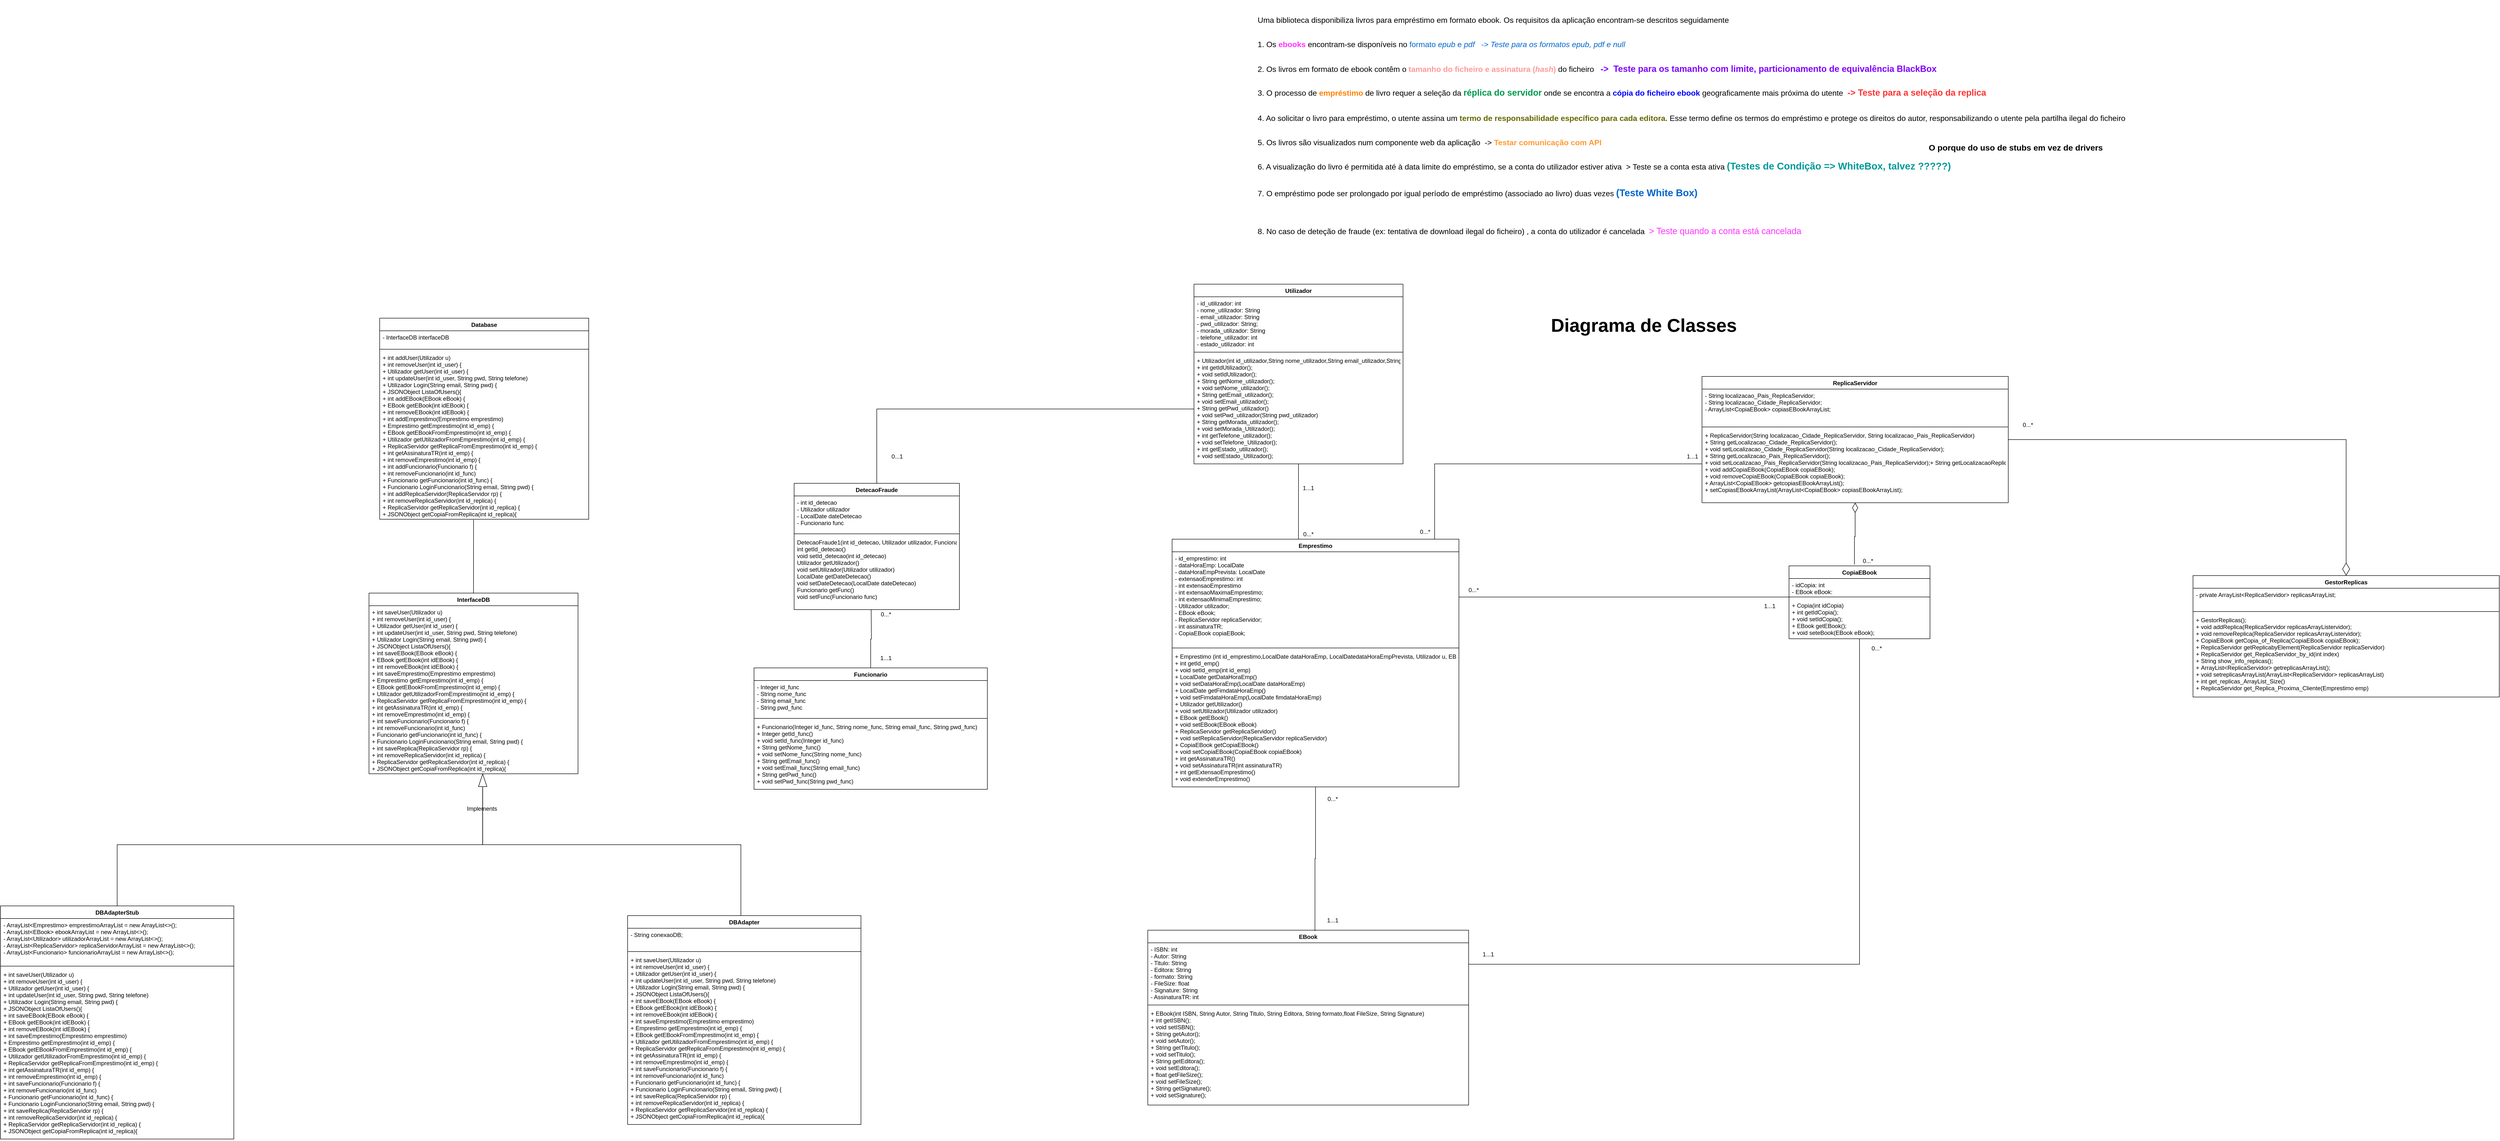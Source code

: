 <mxfile version="14.8.2" type="device" pages="2"><diagram id="e1P5OAuFYjS5_HMhGd5X" name="Diagrama_ES2"><mxGraphModel dx="7545" dy="3346" grid="1" gridSize="10" guides="1" tooltips="1" connect="1" arrows="1" fold="1" page="1" pageScale="1" pageWidth="827" pageHeight="1169" math="0" shadow="0"><root><mxCell id="2ADv_n3e7RuxznMd-BvN-0"/><mxCell id="2ADv_n3e7RuxznMd-BvN-1" parent="2ADv_n3e7RuxznMd-BvN-0"/><mxCell id="CU1xmpvul739WgURmn25-1" style="edgeStyle=orthogonalEdgeStyle;rounded=0;orthogonalLoop=1;jettySize=auto;html=1;entryX=0.586;entryY=0;entryDx=0;entryDy=0;entryPerimeter=0;endArrow=none;endFill=0;" parent="2ADv_n3e7RuxznMd-BvN-1" source="CU1xmpvul739WgURmn25-2" edge="1"><mxGeometry relative="1" as="geometry"><mxPoint x="1259.94" y="840" as="targetPoint"/></mxGeometry></mxCell><mxCell id="CU1xmpvul739WgURmn25-2" value="Utilizador" style="swimlane;fontStyle=1;align=center;verticalAlign=top;childLayout=stackLayout;horizontal=1;startSize=26;horizontalStack=0;resizeParent=1;resizeParentMax=0;resizeLast=0;collapsible=1;marginBottom=0;" parent="2ADv_n3e7RuxznMd-BvN-1" vertex="1"><mxGeometry x="1045" y="310" width="430" height="370" as="geometry"/></mxCell><mxCell id="CU1xmpvul739WgURmn25-3" value="- id_utilizador: int&#10;- nome_utilizador: String&#10;- email_utilizador: String&#10;- pwd_utilizador: String;&#10;- morada_utilizador: String&#10;- telefone_utilizador: int&#10;- estado_utilizador: int" style="text;strokeColor=none;fillColor=none;align=left;verticalAlign=top;spacingLeft=4;spacingRight=4;overflow=hidden;rotatable=0;points=[[0,0.5],[1,0.5]];portConstraint=eastwest;" parent="CU1xmpvul739WgURmn25-2" vertex="1"><mxGeometry y="26" width="430" height="110" as="geometry"/></mxCell><mxCell id="CU1xmpvul739WgURmn25-4" value="" style="line;strokeWidth=1;fillColor=none;align=left;verticalAlign=middle;spacingTop=-1;spacingLeft=3;spacingRight=3;rotatable=0;labelPosition=right;points=[];portConstraint=eastwest;" parent="CU1xmpvul739WgURmn25-2" vertex="1"><mxGeometry y="136" width="430" height="8" as="geometry"/></mxCell><mxCell id="CU1xmpvul739WgURmn25-5" value="+ Utilizador(int id_utilizador,String nome_utilizador,String email_utilizador,String morada_utilizador,String telefone_utilizador, String estado_utilizador)&#10;+ int getIdUtilizador();&#10;+ void setIdUtilizador();&#10;+ String getNome_utilizador();&#10;+ void setNome_utilizador();&#10;+ String getEmail_utilizador();&#10;+ void setEmail_utilizador();&#10;+ String getPwd_utilizador()&#10;+ void setPwd_utilizador(String pwd_utilizador)&#10;+ String getMorada_utilizador();&#10;+ void setMorada_Utilizador();&#10;+ int getTelefone_utilizador();&#10;+ void setTelefone_Utilizador();&#10;+ int getEstado_utilizador();&#10;+ void setEstado_Utilizador();" style="text;strokeColor=none;fillColor=none;align=left;verticalAlign=top;spacingLeft=4;spacingRight=4;overflow=hidden;rotatable=0;points=[[0,0.5],[1,0.5]];portConstraint=eastwest;" parent="CU1xmpvul739WgURmn25-2" vertex="1"><mxGeometry y="144" width="430" height="226" as="geometry"/></mxCell><mxCell id="CU1xmpvul739WgURmn25-20" value="EBook" style="swimlane;fontStyle=1;align=center;verticalAlign=top;childLayout=stackLayout;horizontal=1;startSize=26;horizontalStack=0;resizeParent=1;resizeParentMax=0;resizeLast=0;collapsible=1;marginBottom=0;" parent="2ADv_n3e7RuxznMd-BvN-1" vertex="1"><mxGeometry x="950" y="1640" width="660" height="360" as="geometry"/></mxCell><mxCell id="CU1xmpvul739WgURmn25-21" value="- ISBN: int&#10;- Autor: String&#10;- Titulo: String&#10;- Editora: String&#10;- formato: String&#10;- FileSize: float&#10;- Signature: String&#10;- AssinaturaTR: int" style="text;strokeColor=none;fillColor=none;align=left;verticalAlign=top;spacingLeft=4;spacingRight=4;overflow=hidden;rotatable=0;points=[[0,0.5],[1,0.5]];portConstraint=eastwest;" parent="CU1xmpvul739WgURmn25-20" vertex="1"><mxGeometry y="26" width="660" height="124" as="geometry"/></mxCell><mxCell id="CU1xmpvul739WgURmn25-22" value="" style="line;strokeWidth=1;fillColor=none;align=left;verticalAlign=middle;spacingTop=-1;spacingLeft=3;spacingRight=3;rotatable=0;labelPosition=right;points=[];portConstraint=eastwest;" parent="CU1xmpvul739WgURmn25-20" vertex="1"><mxGeometry y="150" width="660" height="8" as="geometry"/></mxCell><mxCell id="CU1xmpvul739WgURmn25-23" value="+ EBook(int ISBN, String Autor, String Titulo, String Editora, String formato,float FileSize, String Signature)&#10;+ int getISBN();&#10;+ void setISBN();&#10;+ String getAutor();&#10;+ void setAutor();&#10;+ String getTitulo();&#10;+ void setTitulo();&#10;+ String getEditora();&#10;+ void setEditora();&#10;+ float getFileSize();&#10;+ void setFileSize();&#10;+ String getSignature();&#10;+ void setSignature();&#10;&#10;&#10;&#10;" style="text;strokeColor=none;fillColor=none;align=left;verticalAlign=top;spacingLeft=4;spacingRight=4;overflow=hidden;rotatable=0;points=[[0,0.5],[1,0.5]];portConstraint=eastwest;" parent="CU1xmpvul739WgURmn25-20" vertex="1"><mxGeometry y="158" width="660" height="202" as="geometry"/></mxCell><mxCell id="Td7aj_Z_EZ06aN8qTs3b-18" style="edgeStyle=orthogonalEdgeStyle;rounded=0;orthogonalLoop=1;jettySize=auto;html=1;entryX=0.006;entryY=-0.047;entryDx=0;entryDy=0;entryPerimeter=0;endArrow=none;endFill=0;" parent="2ADv_n3e7RuxznMd-BvN-1" source="CU1xmpvul739WgURmn25-27" target="gcOUKQfUCoY4BoU-4Y7J-3" edge="1"><mxGeometry relative="1" as="geometry"><Array as="points"><mxPoint x="2134" y="955"/></Array></mxGeometry></mxCell><mxCell id="Td7aj_Z_EZ06aN8qTs3b-19" style="edgeStyle=orthogonalEdgeStyle;rounded=0;orthogonalLoop=1;jettySize=auto;html=1;entryX=0.521;entryY=0.004;entryDx=0;entryDy=0;entryPerimeter=0;endArrow=none;endFill=0;" parent="2ADv_n3e7RuxznMd-BvN-1" source="CU1xmpvul739WgURmn25-27" target="CU1xmpvul739WgURmn25-20" edge="1"><mxGeometry relative="1" as="geometry"/></mxCell><mxCell id="raOOwdnyjhGO9Z-qa5pz-0" style="edgeStyle=orthogonalEdgeStyle;rounded=0;orthogonalLoop=1;jettySize=auto;html=1;entryX=0;entryY=0.024;entryDx=0;entryDy=0;entryPerimeter=0;startArrow=none;startFill=0;endArrow=none;endFill=0;startSize=18;endSize=18;" parent="2ADv_n3e7RuxznMd-BvN-1" source="CU1xmpvul739WgURmn25-27" target="gcOUKQfUCoY4BoU-4Y7J-13" edge="1"><mxGeometry relative="1" as="geometry"><Array as="points"><mxPoint x="1540" y="680"/></Array></mxGeometry></mxCell><mxCell id="CU1xmpvul739WgURmn25-27" value="Emprestimo" style="swimlane;fontStyle=1;align=center;verticalAlign=top;childLayout=stackLayout;horizontal=1;startSize=26;horizontalStack=0;resizeParent=1;resizeParentMax=0;resizeLast=0;collapsible=1;marginBottom=0;" parent="2ADv_n3e7RuxznMd-BvN-1" vertex="1"><mxGeometry x="1000" y="835" width="590" height="510" as="geometry"/></mxCell><mxCell id="CU1xmpvul739WgURmn25-28" value="- id_emprestimo: int&#10;- dataHoraEmp: LocalDate&#10;- dataHoraEmpPrevista: LocalDate&#10;- extensaoEmprestimo: int&#10;- int extensaoEmprestimo&#10;- int extensaoMaximaEmprestimo;&#10;- int extensaoMinimaEmprestimo;&#10;- Utilizador utilizador;&#10;- EBook eBook;&#10;- ReplicaServidor replicaServidor;&#10;- int assinaturaTR;&#10;- CopiaEBook copiaEBook;" style="text;strokeColor=none;fillColor=none;align=left;verticalAlign=top;spacingLeft=4;spacingRight=4;overflow=hidden;rotatable=0;points=[[0,0.5],[1,0.5]];portConstraint=eastwest;" parent="CU1xmpvul739WgURmn25-27" vertex="1"><mxGeometry y="26" width="590" height="194" as="geometry"/></mxCell><mxCell id="CU1xmpvul739WgURmn25-29" value="" style="line;strokeWidth=1;fillColor=none;align=left;verticalAlign=middle;spacingTop=-1;spacingLeft=3;spacingRight=3;rotatable=0;labelPosition=right;points=[];portConstraint=eastwest;" parent="CU1xmpvul739WgURmn25-27" vertex="1"><mxGeometry y="220" width="590" height="8" as="geometry"/></mxCell><mxCell id="CU1xmpvul739WgURmn25-30" value="+ Emprestimo (int id_emprestimo,LocalDate dataHoraEmp, LocalDatedataHoraEmpPrevista, Utilizador u, EBook ebook, int assinaturaTR)&#10;+ int getId_emp()&#10;+ void setId_emp(int id_emp)&#10;+ LocalDate getDataHoraEmp()&#10;+ void setDataHoraEmp(LocalDate dataHoraEmp)&#10;+ LocalDate getFimdataHoraEmp()&#10;+ void setFimdataHoraEmp(LocalDate fimdataHoraEmp)&#10;+ Utilizador getUtilizador()&#10;+ void setUtilizador(Utilizador utilizador)&#10;+ EBook getEBook()&#10;+ void setEBook(EBook eBook)&#10;+ ReplicaServidor getReplicaServidor()&#10;+ void setReplicaServidor(ReplicaServidor replicaServidor)&#10;+ CopiaEBook getCopiaEBook()&#10;+ void setCopiaEBook(CopiaEBook copiaEBook)&#10;+ int getAssinaturaTR()&#10;+ void setAssinaturaTR(int assinaturaTR)&#10;+ int getExtensaoEmprestimo()&#10;+ void extenderEmprestimo()" style="text;strokeColor=none;fillColor=none;align=left;verticalAlign=top;spacingLeft=4;spacingRight=4;overflow=hidden;rotatable=0;points=[[0,0.5],[1,0.5]];portConstraint=eastwest;" parent="CU1xmpvul739WgURmn25-27" vertex="1"><mxGeometry y="228" width="590" height="282" as="geometry"/></mxCell><mxCell id="CU1xmpvul739WgURmn25-61" value="1...1" style="text;html=1;align=center;verticalAlign=middle;resizable=0;points=[];autosize=1;strokeColor=none;" parent="2ADv_n3e7RuxznMd-BvN-1" vertex="1"><mxGeometry x="1260" y="720" width="40" height="20" as="geometry"/></mxCell><mxCell id="CU1xmpvul739WgURmn25-62" value="0...*" style="text;html=1;align=center;verticalAlign=middle;resizable=0;points=[];autosize=1;strokeColor=none;" parent="2ADv_n3e7RuxznMd-BvN-1" vertex="1"><mxGeometry x="1260" y="815" width="40" height="20" as="geometry"/></mxCell><mxCell id="CU1xmpvul739WgURmn25-81" value="&lt;font size=&quot;1&quot;&gt;&lt;b style=&quot;font-size: 38px&quot;&gt;Diagrama de Classes&lt;/b&gt;&lt;/font&gt;" style="text;html=1;align=center;verticalAlign=middle;resizable=0;points=[];autosize=1;strokeColor=none;" parent="2ADv_n3e7RuxznMd-BvN-1" vertex="1"><mxGeometry x="1770" y="380" width="400" height="30" as="geometry"/></mxCell><mxCell id="CU1xmpvul739WgURmn25-92" value="&lt;p style=&quot;text-align: justify ; font-family: &amp;#34;nunito&amp;#34; , sans-serif ; padding-top: 15px ; font-size: medium&quot;&gt;Uma biblioteca disponibiliza livros para empréstimo em formato ebook. Os requisitos da aplicação encontram-se descritos seguidamente&lt;/p&gt;&lt;p style=&quot;text-align: justify ; font-family: &amp;#34;nunito&amp;#34; , sans-serif ; padding-top: 15px ; font-size: medium&quot;&gt;1. Os &lt;b&gt;&lt;font color=&quot;#ff33ff&quot;&gt;ebooks &lt;/font&gt;&lt;/b&gt;encontram-se disponíveis no &lt;font color=&quot;#0066cc&quot;&gt;formato&amp;nbsp;&lt;em style=&quot;text-align: center&quot;&gt;epub&lt;/em&gt;&amp;nbsp;e&amp;nbsp;&lt;em style=&quot;text-align: center&quot;&gt;pdf&amp;nbsp; &amp;nbsp;-&amp;gt; Teste para os formatos epub, pdf e null&lt;/em&gt;&lt;/font&gt;&lt;/p&gt;&lt;p style=&quot;text-align: justify ; font-family: &amp;#34;nunito&amp;#34; , sans-serif ; padding-top: 15px&quot;&gt;&lt;font size=&quot;3&quot;&gt;2. Os livros em formato de ebook contêm o&lt;/font&gt;&lt;font color=&quot;#ff9999&quot; style=&quot;font-size: medium&quot;&gt;&lt;b&gt; tamanho do ficheiro e assinatura (&lt;em style=&quot;text-align: center&quot;&gt;hash&lt;/em&gt;)&lt;/b&gt;&lt;/font&gt;&lt;font size=&quot;3&quot;&gt; do ficheiro&amp;nbsp; &amp;nbsp;&lt;/font&gt;&lt;font size=&quot;1&quot; color=&quot;#7f00ff&quot;&gt;&lt;b style=&quot;font-size: 18px&quot;&gt;-&amp;gt;&amp;nbsp; Teste para os tamanho com limite, particionamento de equivalência BlackBox&amp;nbsp;&lt;/b&gt;&lt;/font&gt;&lt;/p&gt;&lt;p style=&quot;text-align: justify ; padding-top: 15px&quot;&gt;&lt;font size=&quot;3&quot; style=&quot;font-family: &amp;#34;nunito&amp;#34; , sans-serif&quot;&gt;3. O processo de &lt;b&gt;&lt;font color=&quot;#ff8000&quot;&gt;empréstimo &lt;/font&gt;&lt;/b&gt;de livro requer a seleção da &lt;/font&gt;&lt;b style=&quot;font-family: &amp;#34;nunito&amp;#34; , sans-serif&quot;&gt;&lt;font style=&quot;font-size: 18px&quot; color=&quot;#00994d&quot;&gt;réplica do servidor&lt;/font&gt;&lt;/b&gt;&lt;font size=&quot;3&quot; style=&quot;font-family: &amp;#34;nunito&amp;#34; , sans-serif&quot;&gt; onde se encontra a &lt;/font&gt;&lt;b style=&quot;font-family: &amp;#34;nunito&amp;#34; , sans-serif ; font-size: medium&quot;&gt;&lt;font color=&quot;#0000ff&quot;&gt;cópia do ficheiro ebook&lt;/font&gt;&lt;/b&gt;&lt;font face=&quot;nunito, sans-serif&quot;&gt;&lt;font size=&quot;3&quot;&gt; geograficamente mais próxima do utente&amp;nbsp; &lt;/font&gt;&lt;font color=&quot;#ff3333&quot; size=&quot;1&quot;&gt;&lt;b style=&quot;font-size: 18px&quot;&gt;-&amp;gt; Teste para a seleção&amp;nbsp;da replica&lt;/b&gt;&lt;/font&gt;&lt;/font&gt;&lt;/p&gt;&lt;p style=&quot;text-align: justify ; font-family: &amp;#34;nunito&amp;#34; , sans-serif ; padding-top: 15px ; font-size: medium&quot;&gt;4. Ao solicitar o livro para empréstimo, o utente assina um &lt;b&gt;&lt;font color=&quot;#666600&quot;&gt;termo de responsabilidade específico para cada editora.&lt;/font&gt;&lt;/b&gt;&amp;nbsp;&lt;span&gt;Esse termo define os termos do empréstimo e protege os direitos do autor, responsabilizando o utente pela partilha ilegal do ficheiro&lt;/span&gt;&lt;/p&gt;&lt;p style=&quot;text-align: justify ; padding-top: 15px&quot;&gt;&lt;font face=&quot;nunito, sans-serif&quot; size=&quot;3&quot;&gt;5. Os livros são visualizados num componente web da aplicação&amp;nbsp; -&amp;gt; &lt;/font&gt;&lt;font color=&quot;#ff9933&quot;&gt;&lt;font face=&quot;nunito, sans-serif&quot; size=&quot;3&quot;&gt;&lt;b&gt;Testar comunicação&amp;nbsp;com API&lt;/b&gt;&lt;/font&gt;&lt;/font&gt;&lt;/p&gt;&lt;p style=&quot;text-align: justify ; padding-top: 15px&quot;&gt;&lt;font size=&quot;3&quot; style=&quot;font-family: &amp;#34;nunito&amp;#34; , sans-serif&quot;&gt;6. A visualização do livro é permitida até à data limite do empréstimo, se a conta do utilizador estiver ativa&amp;nbsp; &amp;gt; Teste se a conta esta ativa&amp;nbsp;&lt;/font&gt;&lt;font color=&quot;#009999&quot;&gt;&lt;span style=&quot;font-family: &amp;#34;nunito&amp;#34; , sans-serif ; font-size: 20px&quot;&gt;&lt;b&gt;(Testes de &lt;/b&gt;&lt;/span&gt;&lt;font face=&quot;nunito, sans-serif&quot;&gt;&lt;span style=&quot;font-size: 20px&quot;&gt;&lt;b&gt;Condição =&amp;gt; WhiteBox, talvez ?????&lt;/b&gt;&lt;/span&gt;&lt;/font&gt;&lt;span style=&quot;font-family: &amp;#34;nunito&amp;#34; , sans-serif ; font-size: 20px&quot;&gt;&lt;b&gt;)&lt;/b&gt;&lt;/span&gt;&lt;/font&gt;&lt;/p&gt;&lt;p style=&quot;text-align: justify ; font-family: &amp;#34;nunito&amp;#34; , sans-serif ; padding-top: 15px ; font-size: medium&quot;&gt;7. O empréstimo pode ser prolongado por igual período de empréstimo (associado ao livro) duas vezes &lt;font color=&quot;#0066cc&quot; style=&quot;font-size: 20px&quot;&gt;&lt;b&gt;(Teste White Box)&lt;/b&gt;&lt;/font&gt;&lt;/p&gt;&lt;br&gt;&lt;p style=&quot;text-align: justify ; font-family: &amp;#34;nunito&amp;#34; , sans-serif ; padding-top: 15px&quot;&gt;&lt;font size=&quot;3&quot;&gt;8. No caso de deteção de fraude (ex: tentativa de download ilegal do ficheiro) , a conta do utilizador é cancelada&amp;nbsp; &lt;/font&gt;&lt;font color=&quot;#ff33ff&quot; style=&quot;font-size: 18px&quot;&gt;&amp;gt; Teste quando a conta está cancelada&lt;/font&gt;&lt;/p&gt;" style="text;html=1;align=center;verticalAlign=middle;resizable=0;points=[];autosize=1;strokeColor=none;" parent="2ADv_n3e7RuxznMd-BvN-1" vertex="1"><mxGeometry x="1168" y="-250" width="1800" height="450" as="geometry"/></mxCell><mxCell id="Td7aj_Z_EZ06aN8qTs3b-17" style="edgeStyle=orthogonalEdgeStyle;rounded=0;orthogonalLoop=1;jettySize=auto;html=1;entryX=1;entryY=0.356;entryDx=0;entryDy=0;entryPerimeter=0;endArrow=none;endFill=0;" parent="2ADv_n3e7RuxznMd-BvN-1" source="gcOUKQfUCoY4BoU-4Y7J-0" target="CU1xmpvul739WgURmn25-21" edge="1"><mxGeometry relative="1" as="geometry"/></mxCell><mxCell id="gcOUKQfUCoY4BoU-4Y7J-0" value="CopiaEBook" style="swimlane;fontStyle=1;align=center;verticalAlign=top;childLayout=stackLayout;horizontal=1;startSize=26;horizontalStack=0;resizeParent=1;resizeParentMax=0;resizeLast=0;collapsible=1;marginBottom=0;" parent="2ADv_n3e7RuxznMd-BvN-1" vertex="1"><mxGeometry x="2269" y="890" width="290" height="150" as="geometry"/></mxCell><mxCell id="gcOUKQfUCoY4BoU-4Y7J-1" value="- idCopia: int&#10;- EBook eBook:" style="text;strokeColor=none;fillColor=none;align=left;verticalAlign=top;spacingLeft=4;spacingRight=4;overflow=hidden;rotatable=0;points=[[0,0.5],[1,0.5]];portConstraint=eastwest;" parent="gcOUKQfUCoY4BoU-4Y7J-0" vertex="1"><mxGeometry y="26" width="290" height="34" as="geometry"/></mxCell><mxCell id="gcOUKQfUCoY4BoU-4Y7J-2" value="" style="line;strokeWidth=1;fillColor=none;align=left;verticalAlign=middle;spacingTop=-1;spacingLeft=3;spacingRight=3;rotatable=0;labelPosition=right;points=[];portConstraint=eastwest;" parent="gcOUKQfUCoY4BoU-4Y7J-0" vertex="1"><mxGeometry y="60" width="290" height="8" as="geometry"/></mxCell><mxCell id="gcOUKQfUCoY4BoU-4Y7J-3" value="+ Copia(int idCopia)&#10;+ int getIdCopia();&#10;+ void setIdCopia();&#10;+ EBook getEBook();&#10;+ void seteBook(EBook eBook);&#10;&#10;" style="text;strokeColor=none;fillColor=none;align=left;verticalAlign=top;spacingLeft=4;spacingRight=4;overflow=hidden;rotatable=0;points=[[0,0.5],[1,0.5]];portConstraint=eastwest;" parent="gcOUKQfUCoY4BoU-4Y7J-0" vertex="1"><mxGeometry y="68" width="290" height="82" as="geometry"/></mxCell><mxCell id="FLUBurAlCHTW0f0f6RbY-8" style="edgeStyle=orthogonalEdgeStyle;rounded=0;orthogonalLoop=1;jettySize=auto;html=1;entryX=0.464;entryY=-0.018;entryDx=0;entryDy=0;entryPerimeter=0;endArrow=none;endFill=0;startArrow=diamondThin;startFill=0;endSize=18;startSize=18;" parent="2ADv_n3e7RuxznMd-BvN-1" source="gcOUKQfUCoY4BoU-4Y7J-10" target="gcOUKQfUCoY4BoU-4Y7J-0" edge="1"><mxGeometry relative="1" as="geometry"/></mxCell><mxCell id="3jXGTM6oIbsfFtT2gLZR-4" style="edgeStyle=orthogonalEdgeStyle;rounded=0;orthogonalLoop=1;jettySize=auto;html=1;endArrow=diamondThin;endFill=0;endSize=24;" parent="2ADv_n3e7RuxznMd-BvN-1" source="gcOUKQfUCoY4BoU-4Y7J-10" target="3jXGTM6oIbsfFtT2gLZR-0" edge="1"><mxGeometry relative="1" as="geometry"/></mxCell><mxCell id="gcOUKQfUCoY4BoU-4Y7J-10" value="ReplicaServidor" style="swimlane;fontStyle=1;align=center;verticalAlign=top;childLayout=stackLayout;horizontal=1;startSize=26;horizontalStack=0;resizeParent=1;resizeParentMax=0;resizeLast=0;collapsible=1;marginBottom=0;" parent="2ADv_n3e7RuxznMd-BvN-1" vertex="1"><mxGeometry x="2090" y="500" width="630" height="260" as="geometry"/></mxCell><mxCell id="gcOUKQfUCoY4BoU-4Y7J-11" value="- String localizacao_Pais_ReplicaServidor;&#10;- String localizacao_Cidade_ReplicaServidor;&#10;- ArrayList&lt;CopiaEBook&gt; copiasEBookArrayList;" style="text;strokeColor=none;fillColor=none;align=left;verticalAlign=top;spacingLeft=4;spacingRight=4;overflow=hidden;rotatable=0;points=[[0,0.5],[1,0.5]];portConstraint=eastwest;" parent="gcOUKQfUCoY4BoU-4Y7J-10" vertex="1"><mxGeometry y="26" width="630" height="74" as="geometry"/></mxCell><mxCell id="gcOUKQfUCoY4BoU-4Y7J-12" value="" style="line;strokeWidth=1;fillColor=none;align=left;verticalAlign=middle;spacingTop=-1;spacingLeft=3;spacingRight=3;rotatable=0;labelPosition=right;points=[];portConstraint=eastwest;" parent="gcOUKQfUCoY4BoU-4Y7J-10" vertex="1"><mxGeometry y="100" width="630" height="8" as="geometry"/></mxCell><mxCell id="gcOUKQfUCoY4BoU-4Y7J-13" value="+ ReplicaServidor(String localizacao_Cidade_ReplicaServidor, String localizacao_Pais_ReplicaServidor)&#10;+ String getLocalizacao_Cidade_ReplicaServidor();&#10;+ void setLocalizacao_Cidade_ReplicaServidor(String localizacao_Cidade_ReplicaServidor);&#10;+ String getLocalizacao_Pais_ReplicaServidor();&#10;+ void setLocalizacao_Pais_ReplicaServidor(String localizacao_Pais_ReplicaServidor);+ String getLocalizacaoReplica();&#10;+ void addCopiaEBook(CopiaEBook copiaEBook);&#10;+ void removeCopiaEBook(CopiaEBook copiaEBook);&#10;+ ArrayList&lt;CopiaEBook&gt; getcopiasEBookArrayList();&#10;+ setCopiasEBookArrayList(ArrayList&lt;CopiaEBook&gt; copiasEBookArrayList);" style="text;strokeColor=none;fillColor=none;align=left;verticalAlign=top;spacingLeft=4;spacingRight=4;overflow=hidden;rotatable=0;points=[[0,0.5],[1,0.5]];portConstraint=eastwest;" parent="gcOUKQfUCoY4BoU-4Y7J-10" vertex="1"><mxGeometry y="108" width="630" height="152" as="geometry"/></mxCell><mxCell id="Xzm6vQVqPC9_MhhNiHt_-24" value="&lt;font style=&quot;font-size: 17px&quot;&gt;&lt;b&gt;O porque do uso de stubs em vez de drivers&lt;/b&gt;&lt;/font&gt;" style="text;html=1;align=center;verticalAlign=middle;resizable=0;points=[];autosize=1;strokeColor=none;" parent="2ADv_n3e7RuxznMd-BvN-1" vertex="1"><mxGeometry x="2550" y="20" width="370" height="20" as="geometry"/></mxCell><mxCell id="WWpGv1HSsnG7CVvMwlbf-0" value="0...*" style="text;html=1;align=center;verticalAlign=middle;resizable=0;points=[];autosize=1;strokeColor=none;" parent="2ADv_n3e7RuxznMd-BvN-1" vertex="1"><mxGeometry x="1310" y="1360" width="40" height="20" as="geometry"/></mxCell><mxCell id="WWpGv1HSsnG7CVvMwlbf-1" value="1...1" style="text;html=1;align=center;verticalAlign=middle;resizable=0;points=[];autosize=1;strokeColor=none;" parent="2ADv_n3e7RuxznMd-BvN-1" vertex="1"><mxGeometry x="1310" y="1610" width="40" height="20" as="geometry"/></mxCell><mxCell id="WWpGv1HSsnG7CVvMwlbf-2" value="0...*" style="text;html=1;align=center;verticalAlign=middle;resizable=0;points=[];autosize=1;strokeColor=none;" parent="2ADv_n3e7RuxznMd-BvN-1" vertex="1"><mxGeometry x="1600" y="930" width="40" height="20" as="geometry"/></mxCell><mxCell id="WWpGv1HSsnG7CVvMwlbf-3" value="1...1" style="text;html=1;align=center;verticalAlign=middle;resizable=0;points=[];autosize=1;strokeColor=none;" parent="2ADv_n3e7RuxznMd-BvN-1" vertex="1"><mxGeometry x="2209" y="963" width="40" height="20" as="geometry"/></mxCell><mxCell id="R-Bx9zFD0DkiNF9AnOrK-0" value="0...*" style="text;html=1;align=center;verticalAlign=middle;resizable=0;points=[];autosize=1;strokeColor=none;" parent="2ADv_n3e7RuxznMd-BvN-1" vertex="1"><mxGeometry x="2411" y="870" width="40" height="20" as="geometry"/></mxCell><mxCell id="raOOwdnyjhGO9Z-qa5pz-1" value="0...*" style="text;html=1;align=center;verticalAlign=middle;resizable=0;points=[];autosize=1;strokeColor=none;" parent="2ADv_n3e7RuxznMd-BvN-1" vertex="1"><mxGeometry x="1500" y="810" width="40" height="20" as="geometry"/></mxCell><mxCell id="raOOwdnyjhGO9Z-qa5pz-2" value="1...1" style="text;html=1;align=center;verticalAlign=middle;resizable=0;points=[];autosize=1;strokeColor=none;" parent="2ADv_n3e7RuxznMd-BvN-1" vertex="1"><mxGeometry x="2050" y="655" width="40" height="20" as="geometry"/></mxCell><mxCell id="9o7abcgLdIEkXVv_KSG3-2" value="0...*" style="text;html=1;align=center;verticalAlign=middle;resizable=0;points=[];autosize=1;strokeColor=none;" parent="2ADv_n3e7RuxznMd-BvN-1" vertex="1"><mxGeometry x="2429" y="1050" width="40" height="20" as="geometry"/></mxCell><mxCell id="9o7abcgLdIEkXVv_KSG3-3" value="1...1" style="text;html=1;align=center;verticalAlign=middle;resizable=0;points=[];autosize=1;strokeColor=none;" parent="2ADv_n3e7RuxznMd-BvN-1" vertex="1"><mxGeometry x="1630" y="1680" width="40" height="20" as="geometry"/></mxCell><mxCell id="3jXGTM6oIbsfFtT2gLZR-0" value="GestorReplicas" style="swimlane;fontStyle=1;align=center;verticalAlign=top;childLayout=stackLayout;horizontal=1;startSize=26;horizontalStack=0;resizeParent=1;resizeParentMax=0;resizeLast=0;collapsible=1;marginBottom=0;" parent="2ADv_n3e7RuxznMd-BvN-1" vertex="1"><mxGeometry x="3100" y="910" width="630" height="250" as="geometry"/></mxCell><mxCell id="3jXGTM6oIbsfFtT2gLZR-1" value="- private ArrayList&lt;ReplicaServidor&gt; replicasArrayList;" style="text;strokeColor=none;fillColor=none;align=left;verticalAlign=top;spacingLeft=4;spacingRight=4;overflow=hidden;rotatable=0;points=[[0,0.5],[1,0.5]];portConstraint=eastwest;" parent="3jXGTM6oIbsfFtT2gLZR-0" vertex="1"><mxGeometry y="26" width="630" height="44" as="geometry"/></mxCell><mxCell id="3jXGTM6oIbsfFtT2gLZR-2" value="" style="line;strokeWidth=1;fillColor=none;align=left;verticalAlign=middle;spacingTop=-1;spacingLeft=3;spacingRight=3;rotatable=0;labelPosition=right;points=[];portConstraint=eastwest;" parent="3jXGTM6oIbsfFtT2gLZR-0" vertex="1"><mxGeometry y="70" width="630" height="8" as="geometry"/></mxCell><mxCell id="3jXGTM6oIbsfFtT2gLZR-3" value="+ GestorReplicas();&#10;+ void addReplica(ReplicaServidor replicasArrayListervidor);&#10;+ void removeReplica(ReplicaServidor replicasArrayListervidor);&#10;+ CopiaEBook getCopia_of_Replica(CopiaEBook copiaEBook);&#10;+ ReplicaServidor getReplicabyElement(ReplicaServidor replicaServidor)&#10;+ ReplicaServidor get_ReplicaServidor_by_id(int index)&#10;+ String show_info_replicas();&#10;+ ArrayList&lt;ReplicaServidor&gt; getreplicasArrayList();&#10;+ void setreplicasArrayList(ArrayList&lt;ReplicaServidor&gt; replicasArrayList)&#10;+ int get_replicas_ArrayList_Size()&#10;+ ReplicaServidor get_Replica_Proxima_Cliente(Emprestimo emp)&#10;" style="text;strokeColor=none;fillColor=none;align=left;verticalAlign=top;spacingLeft=4;spacingRight=4;overflow=hidden;rotatable=0;points=[[0,0.5],[1,0.5]];portConstraint=eastwest;" parent="3jXGTM6oIbsfFtT2gLZR-0" vertex="1"><mxGeometry y="78" width="630" height="172" as="geometry"/></mxCell><mxCell id="3jXGTM6oIbsfFtT2gLZR-5" value="0...*" style="text;html=1;align=center;verticalAlign=middle;resizable=0;points=[];autosize=1;strokeColor=none;" parent="2ADv_n3e7RuxznMd-BvN-1" vertex="1"><mxGeometry x="2740" y="590" width="40" height="20" as="geometry"/></mxCell><mxCell id="du_eloqbIkSQDIha4bq3-13" style="edgeStyle=orthogonalEdgeStyle;rounded=0;orthogonalLoop=1;jettySize=auto;html=1;endArrow=none;endFill=0;" parent="2ADv_n3e7RuxznMd-BvN-1" source="du_eloqbIkSQDIha4bq3-1" target="CU1xmpvul739WgURmn25-5" edge="1"><mxGeometry relative="1" as="geometry"/></mxCell><mxCell id="du_eloqbIkSQDIha4bq3-1" value="DetecaoFraude" style="swimlane;fontStyle=1;align=center;verticalAlign=top;childLayout=stackLayout;horizontal=1;startSize=26;horizontalStack=0;resizeParent=1;resizeParentMax=0;resizeLast=0;collapsible=1;marginBottom=0;" parent="2ADv_n3e7RuxznMd-BvN-1" vertex="1"><mxGeometry x="222.5" y="720" width="340" height="260" as="geometry"/></mxCell><mxCell id="du_eloqbIkSQDIha4bq3-2" value="- int id_detecao&#10;- Utilizador utilizador&#10;- LocalDate dateDetecao&#10;- Funcionario func" style="text;strokeColor=none;fillColor=none;align=left;verticalAlign=top;spacingLeft=4;spacingRight=4;overflow=hidden;rotatable=0;points=[[0,0.5],[1,0.5]];portConstraint=eastwest;" parent="du_eloqbIkSQDIha4bq3-1" vertex="1"><mxGeometry y="26" width="340" height="74" as="geometry"/></mxCell><mxCell id="du_eloqbIkSQDIha4bq3-3" value="" style="line;strokeWidth=1;fillColor=none;align=left;verticalAlign=middle;spacingTop=-1;spacingLeft=3;spacingRight=3;rotatable=0;labelPosition=right;points=[];portConstraint=eastwest;" parent="du_eloqbIkSQDIha4bq3-1" vertex="1"><mxGeometry y="100" width="340" height="8" as="geometry"/></mxCell><mxCell id="du_eloqbIkSQDIha4bq3-4" value="DetecaoFraude1(int id_detecao, Utilizador utilizador, Funcionario func)&#10;int getId_detecao()&#10;void setId_detecao(int id_detecao)&#10;Utilizador getUtilizador()&#10;void setUtilizador(Utilizador utilizador)&#10;LocalDate getDateDetecao()&#10;void setDateDetecao(LocalDate dateDetecao)&#10;Funcionario getFunc()&#10;void setFunc(Funcionario func)" style="text;strokeColor=none;fillColor=none;align=left;verticalAlign=top;spacingLeft=4;spacingRight=4;overflow=hidden;rotatable=0;points=[[0,0.5],[1,0.5]];portConstraint=eastwest;" parent="du_eloqbIkSQDIha4bq3-1" vertex="1"><mxGeometry y="108" width="340" height="152" as="geometry"/></mxCell><mxCell id="du_eloqbIkSQDIha4bq3-5" style="edgeStyle=orthogonalEdgeStyle;rounded=0;orthogonalLoop=1;jettySize=auto;html=1;endArrow=none;endFill=0;" parent="2ADv_n3e7RuxznMd-BvN-1" source="du_eloqbIkSQDIha4bq3-6" edge="1"><mxGeometry relative="1" as="geometry"><mxPoint x="381" y="980" as="targetPoint"/></mxGeometry></mxCell><mxCell id="du_eloqbIkSQDIha4bq3-6" value="Funcionario" style="swimlane;fontStyle=1;align=center;verticalAlign=top;childLayout=stackLayout;horizontal=1;startSize=26;horizontalStack=0;resizeParent=1;resizeParentMax=0;resizeLast=0;collapsible=1;marginBottom=0;" parent="2ADv_n3e7RuxznMd-BvN-1" vertex="1"><mxGeometry x="140" y="1100" width="480" height="250" as="geometry"/></mxCell><mxCell id="du_eloqbIkSQDIha4bq3-7" value="- Integer id_func&#10;- String nome_func&#10;- String email_func&#10;- String pwd_func" style="text;strokeColor=none;fillColor=none;align=left;verticalAlign=top;spacingLeft=4;spacingRight=4;overflow=hidden;rotatable=0;points=[[0,0.5],[1,0.5]];portConstraint=eastwest;" parent="du_eloqbIkSQDIha4bq3-6" vertex="1"><mxGeometry y="26" width="480" height="74" as="geometry"/></mxCell><mxCell id="du_eloqbIkSQDIha4bq3-8" value="" style="line;strokeWidth=1;fillColor=none;align=left;verticalAlign=middle;spacingTop=-1;spacingLeft=3;spacingRight=3;rotatable=0;labelPosition=right;points=[];portConstraint=eastwest;" parent="du_eloqbIkSQDIha4bq3-6" vertex="1"><mxGeometry y="100" width="480" height="8" as="geometry"/></mxCell><mxCell id="du_eloqbIkSQDIha4bq3-9" value="+ Funcionario(Integer id_func, String nome_func, String email_func, String pwd_func)&#10;+ Integer getId_func()&#10;+ void setId_func(Integer id_func)&#10;+ String getNome_func()&#10;+ void setNome_func(String nome_func)&#10;+ String getEmail_func()&#10;+ void setEmail_func(String email_func)&#10;+ String getPwd_func()&#10;+ void setPwd_func(String pwd_func)" style="text;strokeColor=none;fillColor=none;align=left;verticalAlign=top;spacingLeft=4;spacingRight=4;overflow=hidden;rotatable=0;points=[[0,0.5],[1,0.5]];portConstraint=eastwest;" parent="du_eloqbIkSQDIha4bq3-6" vertex="1"><mxGeometry y="108" width="480" height="142" as="geometry"/></mxCell><mxCell id="du_eloqbIkSQDIha4bq3-10" value="0...*" style="text;html=1;align=center;verticalAlign=middle;resizable=0;points=[];autosize=1;strokeColor=none;" parent="2ADv_n3e7RuxznMd-BvN-1" vertex="1"><mxGeometry x="391.25" y="980" width="40" height="20" as="geometry"/></mxCell><mxCell id="du_eloqbIkSQDIha4bq3-11" value="1...1" style="text;html=1;align=center;verticalAlign=middle;resizable=0;points=[];autosize=1;strokeColor=none;" parent="2ADv_n3e7RuxznMd-BvN-1" vertex="1"><mxGeometry x="391.25" y="1070" width="40" height="20" as="geometry"/></mxCell><mxCell id="du_eloqbIkSQDIha4bq3-12" value="0...1" style="text;html=1;align=center;verticalAlign=middle;resizable=0;points=[];autosize=1;strokeColor=none;" parent="2ADv_n3e7RuxznMd-BvN-1" vertex="1"><mxGeometry x="414" y="655" width="40" height="20" as="geometry"/></mxCell><mxCell id="CpHKhCr470oyjuGiLrqv-0" value="Database" style="swimlane;fontStyle=1;align=center;verticalAlign=top;childLayout=stackLayout;horizontal=1;startSize=26;horizontalStack=0;resizeParent=1;resizeParentMax=0;resizeLast=0;collapsible=1;marginBottom=0;" parent="2ADv_n3e7RuxznMd-BvN-1" vertex="1"><mxGeometry x="-630" y="380" width="430" height="414" as="geometry"/></mxCell><mxCell id="CpHKhCr470oyjuGiLrqv-1" value="- InterfaceDB interfaceDB" style="text;strokeColor=none;fillColor=none;align=left;verticalAlign=top;spacingLeft=4;spacingRight=4;overflow=hidden;rotatable=0;points=[[0,0.5],[1,0.5]];portConstraint=eastwest;" parent="CpHKhCr470oyjuGiLrqv-0" vertex="1"><mxGeometry y="26" width="430" height="34" as="geometry"/></mxCell><mxCell id="CpHKhCr470oyjuGiLrqv-2" value="" style="line;strokeWidth=1;fillColor=none;align=left;verticalAlign=middle;spacingTop=-1;spacingLeft=3;spacingRight=3;rotatable=0;labelPosition=right;points=[];portConstraint=eastwest;" parent="CpHKhCr470oyjuGiLrqv-0" vertex="1"><mxGeometry y="60" width="430" height="8" as="geometry"/></mxCell><mxCell id="CpHKhCr470oyjuGiLrqv-3" value="+ int addUser(Utilizador u)&#10;+ int removeUser(int id_user) {&#10;+ Utilizador getUser(int id_user) {&#10;+ int updateUser(int id_user, String pwd, String telefone)&#10;+ Utilizador Login(String email, String pwd) {&#10;+ JSONObject ListaOfUsers(){&#10;+ int addEBook(EBook eBook) {&#10;+ EBook getEBook(int idEBook) {&#10;+ int removeEBook(int idEBook) {&#10;+ int addEmprestimo(Emprestimo emprestimo)&#10;+ Emprestimo getEmprestimo(int id_emp) {&#10;+ EBook getEBookFromEmprestimo(int id_emp) {&#10;+ Utilizador getUtilizadorFromEmprestimo(int id_emp) {&#10;+ ReplicaServidor getReplicaFromEmprestimo(int id_emp) {&#10;+ int getAssinaturaTR(int id_emp) {&#10;+ int removeEmprestimo(int id_emp) {&#10;+ int addFuncionario(Funcionario f) {&#10;+ int removeFuncionario(int id_func) &#10;+ Funcionario getFuncionario(int id_func) {&#10;+ Funcionario LoginFuncionario(String email, String pwd) {&#10;+ int addReplicaServidor(ReplicaServidor rp) {&#10;+ int removeReplicaServidor(int id_replica) {&#10;+ ReplicaServidor getReplicaServidor(int id_replica) {&#10;+ JSONObject getCopiaFromReplica(int id_replica){&#10;   " style="text;strokeColor=none;fillColor=none;align=left;verticalAlign=top;spacingLeft=4;spacingRight=4;overflow=hidden;rotatable=0;points=[[0,0.5],[1,0.5]];portConstraint=eastwest;" parent="CpHKhCr470oyjuGiLrqv-0" vertex="1"><mxGeometry y="68" width="430" height="346" as="geometry"/></mxCell><mxCell id="CpHKhCr470oyjuGiLrqv-9" style="edgeStyle=orthogonalEdgeStyle;rounded=0;orthogonalLoop=1;jettySize=auto;html=1;entryX=0.449;entryY=1.003;entryDx=0;entryDy=0;entryPerimeter=0;endArrow=none;endFill=0;" parent="2ADv_n3e7RuxznMd-BvN-1" source="CpHKhCr470oyjuGiLrqv-4" target="CpHKhCr470oyjuGiLrqv-3" edge="1"><mxGeometry relative="1" as="geometry"/></mxCell><mxCell id="CpHKhCr470oyjuGiLrqv-4" value="InterfaceDB" style="swimlane;fontStyle=1;align=center;verticalAlign=top;childLayout=stackLayout;horizontal=1;startSize=26;horizontalStack=0;resizeParent=1;resizeParentMax=0;resizeLast=0;collapsible=1;marginBottom=0;" parent="2ADv_n3e7RuxznMd-BvN-1" vertex="1"><mxGeometry x="-652" y="946" width="430" height="372" as="geometry"/></mxCell><mxCell id="CpHKhCr470oyjuGiLrqv-7" value="+ int saveUser(Utilizador u)&#10;+ int removeUser(int id_user) {&#10;+ Utilizador getUser(int id_user) {&#10;+ int updateUser(int id_user, String pwd, String telefone)&#10;+ Utilizador Login(String email, String pwd) {&#10;+ JSONObject ListaOfUsers(){&#10;+ int saveEBook(EBook eBook) {&#10;+ EBook getEBook(int idEBook) {&#10;+ int removeEBook(int idEBook) {&#10;+ int saveEmprestimo(Emprestimo emprestimo)&#10;+ Emprestimo getEmprestimo(int id_emp) {&#10;+ EBook getEBookFromEmprestimo(int id_emp) {&#10;+ Utilizador getUtilizadorFromEmprestimo(int id_emp) {&#10;+ ReplicaServidor getReplicaFromEmprestimo(int id_emp) {&#10;+ int getAssinaturaTR(int id_emp) {&#10;+ int removeEmprestimo(int id_emp) {&#10;+ int saveFuncionario(Funcionario f) {&#10;+ int removeFuncionario(int id_func) &#10;+ Funcionario getFuncionario(int id_func) {&#10;+ Funcionario LoginFuncionario(String email, String pwd) {&#10;+ int saveReplica(ReplicaServidor rp) {&#10;+ int removeReplicaServidor(int id_replica) {&#10;+ ReplicaServidor getReplicaServidor(int id_replica) {&#10;+ JSONObject getCopiaFromReplica(int id_replica){&#10;   " style="text;strokeColor=none;fillColor=none;align=left;verticalAlign=top;spacingLeft=4;spacingRight=4;overflow=hidden;rotatable=0;points=[[0,0.5],[1,0.5]];portConstraint=eastwest;" parent="CpHKhCr470oyjuGiLrqv-4" vertex="1"><mxGeometry y="26" width="430" height="346" as="geometry"/></mxCell><mxCell id="CpHKhCr470oyjuGiLrqv-14" style="edgeStyle=orthogonalEdgeStyle;rounded=0;orthogonalLoop=1;jettySize=auto;html=1;entryX=0.544;entryY=0.998;entryDx=0;entryDy=0;entryPerimeter=0;endArrow=blockThin;endFill=0;endSize=25;" parent="2ADv_n3e7RuxznMd-BvN-1" source="CpHKhCr470oyjuGiLrqv-10" target="CpHKhCr470oyjuGiLrqv-7" edge="1"><mxGeometry relative="1" as="geometry"/></mxCell><mxCell id="CpHKhCr470oyjuGiLrqv-10" value="DBAdapterStub" style="swimlane;fontStyle=1;align=center;verticalAlign=top;childLayout=stackLayout;horizontal=1;startSize=26;horizontalStack=0;resizeParent=1;resizeParentMax=0;resizeLast=0;collapsible=1;marginBottom=0;" parent="2ADv_n3e7RuxznMd-BvN-1" vertex="1"><mxGeometry x="-1410" y="1590" width="480" height="480" as="geometry"/></mxCell><mxCell id="CpHKhCr470oyjuGiLrqv-11" value="- ArrayList&lt;Emprestimo&gt; emprestimoArrayList = new ArrayList&lt;&gt;();&#10;- ArrayList&lt;EBook&gt; ebookArrayList = new ArrayList&lt;&gt;();&#10;- ArrayList&lt;Utilizador&gt; utilizadorArrayList = new ArrayList&lt;&gt;();&#10;- ArrayList&lt;ReplicaServidor&gt; replicaServidorArrayList = new ArrayList&lt;&gt;();&#10;- ArrayList&lt;Funcionario&gt; funcionarioArrayList = new ArrayList&lt;&gt;();" style="text;strokeColor=none;fillColor=none;align=left;verticalAlign=top;spacingLeft=4;spacingRight=4;overflow=hidden;rotatable=0;points=[[0,0.5],[1,0.5]];portConstraint=eastwest;" parent="CpHKhCr470oyjuGiLrqv-10" vertex="1"><mxGeometry y="26" width="480" height="94" as="geometry"/></mxCell><mxCell id="CpHKhCr470oyjuGiLrqv-12" value="" style="line;strokeWidth=1;fillColor=none;align=left;verticalAlign=middle;spacingTop=-1;spacingLeft=3;spacingRight=3;rotatable=0;labelPosition=right;points=[];portConstraint=eastwest;" parent="CpHKhCr470oyjuGiLrqv-10" vertex="1"><mxGeometry y="120" width="480" height="8" as="geometry"/></mxCell><mxCell id="CpHKhCr470oyjuGiLrqv-13" value="+ int saveUser(Utilizador u)&#10;+ int removeUser(int id_user) {&#10;+ Utilizador getUser(int id_user) {&#10;+ int updateUser(int id_user, String pwd, String telefone)&#10;+ Utilizador Login(String email, String pwd) {&#10;+ JSONObject ListaOfUsers(){&#10;+ int saveEBook(EBook eBook) {&#10;+ EBook getEBook(int idEBook) {&#10;+ int removeEBook(int idEBook) {&#10;+ int saveEmprestimo(Emprestimo emprestimo)&#10;+ Emprestimo getEmprestimo(int id_emp) {&#10;+ EBook getEBookFromEmprestimo(int id_emp) {&#10;+ Utilizador getUtilizadorFromEmprestimo(int id_emp) {&#10;+ ReplicaServidor getReplicaFromEmprestimo(int id_emp) {&#10;+ int getAssinaturaTR(int id_emp) {&#10;+ int removeEmprestimo(int id_emp) {&#10;+ int saveFuncionario(Funcionario f) {&#10;+ int removeFuncionario(int id_func) &#10;+ Funcionario getFuncionario(int id_func) {&#10;+ Funcionario LoginFuncionario(String email, String pwd) {&#10;+ int saveReplica(ReplicaServidor rp) {&#10;+ int removeReplicaServidor(int id_replica) {&#10;+ ReplicaServidor getReplicaServidor(int id_replica) {&#10;+ JSONObject getCopiaFromReplica(int id_replica){&#10;   " style="text;strokeColor=none;fillColor=none;align=left;verticalAlign=top;spacingLeft=4;spacingRight=4;overflow=hidden;rotatable=0;points=[[0,0.5],[1,0.5]];portConstraint=eastwest;" parent="CpHKhCr470oyjuGiLrqv-10" vertex="1"><mxGeometry y="128" width="480" height="352" as="geometry"/></mxCell><mxCell id="CpHKhCr470oyjuGiLrqv-15" value="Implements" style="text;html=1;align=center;verticalAlign=middle;resizable=0;points=[];autosize=1;strokeColor=none;" parent="2ADv_n3e7RuxznMd-BvN-1" vertex="1"><mxGeometry x="-460" y="1380" width="80" height="20" as="geometry"/></mxCell><mxCell id="CpHKhCr470oyjuGiLrqv-20" style="edgeStyle=orthogonalEdgeStyle;rounded=0;orthogonalLoop=1;jettySize=auto;html=1;entryX=0.56;entryY=0.999;entryDx=0;entryDy=0;entryPerimeter=0;endArrow=none;endFill=0;endSize=25;strokeWidth=1;" parent="2ADv_n3e7RuxznMd-BvN-1" edge="1"><mxGeometry relative="1" as="geometry"><mxPoint x="113" y="1630" as="sourcePoint"/><mxPoint x="-418.2" y="1347.654" as="targetPoint"/><Array as="points"><mxPoint x="113" y="1464"/><mxPoint x="-418" y="1464"/></Array></mxGeometry></mxCell><mxCell id="CpHKhCr470oyjuGiLrqv-16" value="DBAdapter" style="swimlane;fontStyle=1;align=center;verticalAlign=top;childLayout=stackLayout;horizontal=1;startSize=26;horizontalStack=0;resizeParent=1;resizeParentMax=0;resizeLast=0;collapsible=1;marginBottom=0;" parent="2ADv_n3e7RuxznMd-BvN-1" vertex="1"><mxGeometry x="-120" y="1610" width="480" height="430" as="geometry"/></mxCell><mxCell id="CpHKhCr470oyjuGiLrqv-17" value="- String conexaoDB;" style="text;strokeColor=none;fillColor=none;align=left;verticalAlign=top;spacingLeft=4;spacingRight=4;overflow=hidden;rotatable=0;points=[[0,0.5],[1,0.5]];portConstraint=eastwest;" parent="CpHKhCr470oyjuGiLrqv-16" vertex="1"><mxGeometry y="26" width="480" height="44" as="geometry"/></mxCell><mxCell id="CpHKhCr470oyjuGiLrqv-18" value="" style="line;strokeWidth=1;fillColor=none;align=left;verticalAlign=middle;spacingTop=-1;spacingLeft=3;spacingRight=3;rotatable=0;labelPosition=right;points=[];portConstraint=eastwest;" parent="CpHKhCr470oyjuGiLrqv-16" vertex="1"><mxGeometry y="70" width="480" height="8" as="geometry"/></mxCell><mxCell id="CpHKhCr470oyjuGiLrqv-19" value="+ int saveUser(Utilizador u)&#10;+ int removeUser(int id_user) {&#10;+ Utilizador getUser(int id_user) {&#10;+ int updateUser(int id_user, String pwd, String telefone)&#10;+ Utilizador Login(String email, String pwd) {&#10;+ JSONObject ListaOfUsers(){&#10;+ int saveEBook(EBook eBook) {&#10;+ EBook getEBook(int idEBook) {&#10;+ int removeEBook(int idEBook) {&#10;+ int saveEmprestimo(Emprestimo emprestimo)&#10;+ Emprestimo getEmprestimo(int id_emp) {&#10;+ EBook getEBookFromEmprestimo(int id_emp) {&#10;+ Utilizador getUtilizadorFromEmprestimo(int id_emp) {&#10;+ ReplicaServidor getReplicaFromEmprestimo(int id_emp) {&#10;+ int getAssinaturaTR(int id_emp) {&#10;+ int removeEmprestimo(int id_emp) {&#10;+ int saveFuncionario(Funcionario f) {&#10;+ int removeFuncionario(int id_func) &#10;+ Funcionario getFuncionario(int id_func) {&#10;+ Funcionario LoginFuncionario(String email, String pwd) {&#10;+ int saveReplica(ReplicaServidor rp) {&#10;+ int removeReplicaServidor(int id_replica) {&#10;+ ReplicaServidor getReplicaServidor(int id_replica) {&#10;+ JSONObject getCopiaFromReplica(int id_replica){&#10;   " style="text;strokeColor=none;fillColor=none;align=left;verticalAlign=top;spacingLeft=4;spacingRight=4;overflow=hidden;rotatable=0;points=[[0,0.5],[1,0.5]];portConstraint=eastwest;" parent="CpHKhCr470oyjuGiLrqv-16" vertex="1"><mxGeometry y="78" width="480" height="352" as="geometry"/></mxCell></root></mxGraphModel></diagram><diagram id="-M33UzECsO2QGjC3lxuJ" name="Page-11"><mxGraphModel dx="1887" dy="482" grid="1" gridSize="10" guides="1" tooltips="1" connect="1" arrows="1" fold="1" page="1" pageScale="1" pageWidth="827" pageHeight="1169" math="0" shadow="0"><root><mxCell id="jXg1CsBYL4155b_v9-aN-0"/><mxCell id="jXg1CsBYL4155b_v9-aN-1" parent="jXg1CsBYL4155b_v9-aN-0"/><mxCell id="jXg1CsBYL4155b_v9-aN-2" style="edgeStyle=orthogonalEdgeStyle;rounded=0;orthogonalLoop=1;jettySize=auto;html=1;entryX=0.586;entryY=0;entryDx=0;entryDy=0;entryPerimeter=0;endArrow=none;endFill=0;" parent="jXg1CsBYL4155b_v9-aN-1" source="jXg1CsBYL4155b_v9-aN-3" edge="1"><mxGeometry relative="1" as="geometry"><mxPoint x="1259.94" y="840" as="targetPoint"/></mxGeometry></mxCell><mxCell id="jXg1CsBYL4155b_v9-aN-3" value="Utilizador" style="swimlane;fontStyle=1;align=center;verticalAlign=top;childLayout=stackLayout;horizontal=1;startSize=26;horizontalStack=0;resizeParent=1;resizeParentMax=0;resizeLast=0;collapsible=1;marginBottom=0;" parent="jXg1CsBYL4155b_v9-aN-1" vertex="1"><mxGeometry x="1045" y="390" width="430" height="320" as="geometry"/></mxCell><mxCell id="jXg1CsBYL4155b_v9-aN-4" value="- id_utilizador: int&#10;- nome_utilizador: String&#10;- email_utilizador: String&#10;- morada_utilizador: String&#10;- telefone_utilizador: int&#10;- estado_utilizador: int" style="text;strokeColor=none;fillColor=none;align=left;verticalAlign=top;spacingLeft=4;spacingRight=4;overflow=hidden;rotatable=0;points=[[0,0.5],[1,0.5]];portConstraint=eastwest;" parent="jXg1CsBYL4155b_v9-aN-3" vertex="1"><mxGeometry y="26" width="430" height="94" as="geometry"/></mxCell><mxCell id="jXg1CsBYL4155b_v9-aN-5" value="" style="line;strokeWidth=1;fillColor=none;align=left;verticalAlign=middle;spacingTop=-1;spacingLeft=3;spacingRight=3;rotatable=0;labelPosition=right;points=[];portConstraint=eastwest;" parent="jXg1CsBYL4155b_v9-aN-3" vertex="1"><mxGeometry y="120" width="430" height="8" as="geometry"/></mxCell><mxCell id="jXg1CsBYL4155b_v9-aN-6" value="+ Utilizador(int id_utilizador,String nome_utilizador,String email_utilizador,String morada_utilizador,String telefone_utilizador, String estado_utilizador)&#10;+ int getIdUtilizador();&#10;+ void setIdUtilizador();&#10;+ String getNome_utilizador();&#10;+ void setNome_utilizador();&#10;+ String getEmail_utilizador();&#10;+ void setEmail_utilizador();&#10;+ String getMorada_utilizador();&#10;+ void setMorada_Utilizador();&#10;+ int getTelefone_utilizador();&#10;+ void setTelefone_Utilizador();&#10;+ int getEstado_utilizador();&#10;+ void setEstado_Utilizador();" style="text;strokeColor=none;fillColor=none;align=left;verticalAlign=top;spacingLeft=4;spacingRight=4;overflow=hidden;rotatable=0;points=[[0,0.5],[1,0.5]];portConstraint=eastwest;" parent="jXg1CsBYL4155b_v9-aN-3" vertex="1"><mxGeometry y="128" width="430" height="192" as="geometry"/></mxCell><mxCell id="jXg1CsBYL4155b_v9-aN-9" style="edgeStyle=orthogonalEdgeStyle;rounded=0;orthogonalLoop=1;jettySize=auto;html=1;entryX=1;entryY=0.5;entryDx=0;entryDy=0;endArrow=none;endFill=0;endSize=15;" parent="jXg1CsBYL4155b_v9-aN-1" source="jXg1CsBYL4155b_v9-aN-12" target="jXg1CsBYL4155b_v9-aN-30" edge="1"><mxGeometry relative="1" as="geometry"><mxPoint x="2324.55" y="1234.662" as="targetPoint"/><Array as="points"><mxPoint x="1560" y="660"/><mxPoint x="3430" y="660"/><mxPoint x="3430" y="1197"/></Array></mxGeometry></mxCell><mxCell id="jXg1CsBYL4155b_v9-aN-10" style="edgeStyle=orthogonalEdgeStyle;rounded=0;orthogonalLoop=1;jettySize=auto;html=1;entryX=0.006;entryY=-0.047;entryDx=0;entryDy=0;entryPerimeter=0;endArrow=none;endFill=0;" parent="jXg1CsBYL4155b_v9-aN-1" source="jXg1CsBYL4155b_v9-aN-12" target="jXg1CsBYL4155b_v9-aN-23" edge="1"><mxGeometry relative="1" as="geometry"><Array as="points"><mxPoint x="1710" y="955"/><mxPoint x="1710" y="1200"/><mxPoint x="2020" y="1200"/><mxPoint x="2020" y="1396"/></Array></mxGeometry></mxCell><mxCell id="jXg1CsBYL4155b_v9-aN-11" style="edgeStyle=orthogonalEdgeStyle;rounded=0;orthogonalLoop=1;jettySize=auto;html=1;entryX=0.521;entryY=0.004;entryDx=0;entryDy=0;entryPerimeter=0;endArrow=none;endFill=0;" parent="jXg1CsBYL4155b_v9-aN-1" source="jXg1CsBYL4155b_v9-aN-12" edge="1"><mxGeometry relative="1" as="geometry"><mxPoint x="1388.86" y="1571.44" as="targetPoint"/></mxGeometry></mxCell><mxCell id="jXg1CsBYL4155b_v9-aN-12" value="Emprestimo" style="swimlane;fontStyle=1;align=center;verticalAlign=top;childLayout=stackLayout;horizontal=1;startSize=26;horizontalStack=0;resizeParent=1;resizeParentMax=0;resizeLast=0;collapsible=1;marginBottom=0;" parent="jXg1CsBYL4155b_v9-aN-1" vertex="1"><mxGeometry x="1000" y="835" width="590" height="240" as="geometry"/></mxCell><mxCell id="jXg1CsBYL4155b_v9-aN-13" value="- id_emprestimo: int&#10;- dataHoraEmp: LocalDate&#10;- dataHoraEmpPrevista: LocalDate&#10;- extensaoEmprestimo: int" style="text;strokeColor=none;fillColor=none;align=left;verticalAlign=top;spacingLeft=4;spacingRight=4;overflow=hidden;rotatable=0;points=[[0,0.5],[1,0.5]];portConstraint=eastwest;" parent="jXg1CsBYL4155b_v9-aN-12" vertex="1"><mxGeometry y="26" width="590" height="74" as="geometry"/></mxCell><mxCell id="jXg1CsBYL4155b_v9-aN-14" value="" style="line;strokeWidth=1;fillColor=none;align=left;verticalAlign=middle;spacingTop=-1;spacingLeft=3;spacingRight=3;rotatable=0;labelPosition=right;points=[];portConstraint=eastwest;" parent="jXg1CsBYL4155b_v9-aN-12" vertex="1"><mxGeometry y="100" width="590" height="8" as="geometry"/></mxCell><mxCell id="jXg1CsBYL4155b_v9-aN-15" value="+ Emprestimo (int id_emprestimo,LocalDate dataHoraEmp, LocalDatedataHoraEmpPrevista)&#10;+ int getIdEmprestimo();&#10;+ void setIdEmprestimo();&#10;+ String getDataHoraEmp();&#10;+ void setDataHoraEmp();&#10;+ String getDataHoraEmpPrevista();&#10;+ void setDataHoraEmpPrevista();&#10;&#10;" style="text;strokeColor=none;fillColor=none;align=left;verticalAlign=top;spacingLeft=4;spacingRight=4;overflow=hidden;rotatable=0;points=[[0,0.5],[1,0.5]];portConstraint=eastwest;" parent="jXg1CsBYL4155b_v9-aN-12" vertex="1"><mxGeometry y="108" width="590" height="132" as="geometry"/></mxCell><mxCell id="jXg1CsBYL4155b_v9-aN-16" value="1...1" style="text;html=1;align=center;verticalAlign=middle;resizable=0;points=[];autosize=1;strokeColor=none;" parent="jXg1CsBYL4155b_v9-aN-1" vertex="1"><mxGeometry x="1260" y="720" width="40" height="20" as="geometry"/></mxCell><mxCell id="jXg1CsBYL4155b_v9-aN-17" value="0...*" style="text;html=1;align=center;verticalAlign=middle;resizable=0;points=[];autosize=1;strokeColor=none;" parent="jXg1CsBYL4155b_v9-aN-1" vertex="1"><mxGeometry x="1260" y="815" width="40" height="20" as="geometry"/></mxCell><mxCell id="jXg1CsBYL4155b_v9-aN-18" value="&lt;font size=&quot;1&quot;&gt;&lt;b style=&quot;font-size: 38px&quot;&gt;Diagrama de Classes&lt;/b&gt;&lt;/font&gt;" style="text;html=1;align=center;verticalAlign=middle;resizable=0;points=[];autosize=1;strokeColor=none;" parent="jXg1CsBYL4155b_v9-aN-1" vertex="1"><mxGeometry x="1770" y="380" width="400" height="30" as="geometry"/></mxCell><mxCell id="jXg1CsBYL4155b_v9-aN-19" style="edgeStyle=orthogonalEdgeStyle;rounded=0;orthogonalLoop=1;jettySize=auto;html=1;entryX=1;entryY=0.356;entryDx=0;entryDy=0;entryPerimeter=0;endArrow=none;endFill=0;" parent="jXg1CsBYL4155b_v9-aN-1" source="jXg1CsBYL4155b_v9-aN-20" edge="1"><mxGeometry relative="1" as="geometry"><mxPoint x="1705" y="1640.144" as="targetPoint"/><Array as="points"><mxPoint x="2265" y="1540"/><mxPoint x="1830" y="1540"/><mxPoint x="1830" y="1640"/></Array></mxGeometry></mxCell><mxCell id="jXg1CsBYL4155b_v9-aN-20" value="CopiaEBook" style="swimlane;fontStyle=1;align=center;verticalAlign=top;childLayout=stackLayout;horizontal=1;startSize=26;horizontalStack=0;resizeParent=1;resizeParentMax=0;resizeLast=0;collapsible=1;marginBottom=0;" parent="jXg1CsBYL4155b_v9-aN-1" vertex="1"><mxGeometry x="2120" y="1340" width="290" height="110" as="geometry"/></mxCell><mxCell id="jXg1CsBYL4155b_v9-aN-21" value="- idCopia: int" style="text;strokeColor=none;fillColor=none;align=left;verticalAlign=top;spacingLeft=4;spacingRight=4;overflow=hidden;rotatable=0;points=[[0,0.5],[1,0.5]];portConstraint=eastwest;" parent="jXg1CsBYL4155b_v9-aN-20" vertex="1"><mxGeometry y="26" width="290" height="24" as="geometry"/></mxCell><mxCell id="jXg1CsBYL4155b_v9-aN-22" value="" style="line;strokeWidth=1;fillColor=none;align=left;verticalAlign=middle;spacingTop=-1;spacingLeft=3;spacingRight=3;rotatable=0;labelPosition=right;points=[];portConstraint=eastwest;" parent="jXg1CsBYL4155b_v9-aN-20" vertex="1"><mxGeometry y="50" width="290" height="8" as="geometry"/></mxCell><mxCell id="jXg1CsBYL4155b_v9-aN-23" value="+ Copia(int idCopia)&#10;+ int getIdCopia();&#10;+ void setIdCopia();&#10;&#10;" style="text;strokeColor=none;fillColor=none;align=left;verticalAlign=top;spacingLeft=4;spacingRight=4;overflow=hidden;rotatable=0;points=[[0,0.5],[1,0.5]];portConstraint=eastwest;" parent="jXg1CsBYL4155b_v9-aN-20" vertex="1"><mxGeometry y="58" width="290" height="52" as="geometry"/></mxCell><mxCell id="jXg1CsBYL4155b_v9-aN-24" style="edgeStyle=orthogonalEdgeStyle;rounded=0;orthogonalLoop=1;jettySize=auto;html=1;entryX=0.464;entryY=-0.018;entryDx=0;entryDy=0;entryPerimeter=0;endArrow=none;endFill=0;startArrow=diamondThin;startFill=0;endSize=18;startSize=18;" parent="jXg1CsBYL4155b_v9-aN-1" source="jXg1CsBYL4155b_v9-aN-25" target="jXg1CsBYL4155b_v9-aN-20" edge="1"><mxGeometry relative="1" as="geometry"/></mxCell><mxCell id="jXg1CsBYL4155b_v9-aN-25" value="ReplicaServidor" style="swimlane;fontStyle=1;align=center;verticalAlign=top;childLayout=stackLayout;horizontal=1;startSize=26;horizontalStack=0;resizeParent=1;resizeParentMax=0;resizeLast=0;collapsible=1;marginBottom=0;" parent="jXg1CsBYL4155b_v9-aN-1" vertex="1"><mxGeometry x="2080" y="877" width="350" height="190" as="geometry"/></mxCell><mxCell id="jXg1CsBYL4155b_v9-aN-26" value="- Localizacao: String" style="text;strokeColor=none;fillColor=none;align=left;verticalAlign=top;spacingLeft=4;spacingRight=4;overflow=hidden;rotatable=0;points=[[0,0.5],[1,0.5]];portConstraint=eastwest;" parent="jXg1CsBYL4155b_v9-aN-25" vertex="1"><mxGeometry y="26" width="350" height="74" as="geometry"/></mxCell><mxCell id="jXg1CsBYL4155b_v9-aN-27" value="" style="line;strokeWidth=1;fillColor=none;align=left;verticalAlign=middle;spacingTop=-1;spacingLeft=3;spacingRight=3;rotatable=0;labelPosition=right;points=[];portConstraint=eastwest;" parent="jXg1CsBYL4155b_v9-aN-25" vertex="1"><mxGeometry y="100" width="350" height="8" as="geometry"/></mxCell><mxCell id="jXg1CsBYL4155b_v9-aN-28" value="+ ReplicaServidor()" style="text;strokeColor=none;fillColor=none;align=left;verticalAlign=top;spacingLeft=4;spacingRight=4;overflow=hidden;rotatable=0;points=[[0,0.5],[1,0.5]];portConstraint=eastwest;" parent="jXg1CsBYL4155b_v9-aN-25" vertex="1"><mxGeometry y="108" width="350" height="82" as="geometry"/></mxCell><mxCell id="jXg1CsBYL4155b_v9-aN-29" value="VisualizacaoInterface" style="swimlane;fontStyle=1;align=center;verticalAlign=top;childLayout=stackLayout;horizontal=1;startSize=26;horizontalStack=0;resizeParent=1;resizeParentMax=0;resizeLast=0;collapsible=1;marginBottom=0;" parent="jXg1CsBYL4155b_v9-aN-1" vertex="1"><mxGeometry x="2869" y="1130" width="350" height="108" as="geometry"/></mxCell><mxCell id="jXg1CsBYL4155b_v9-aN-30" value="+ Visualizacao()" style="text;strokeColor=none;fillColor=none;align=left;verticalAlign=top;spacingLeft=4;spacingRight=4;overflow=hidden;rotatable=0;points=[[0,0.5],[1,0.5]];portConstraint=eastwest;" parent="jXg1CsBYL4155b_v9-aN-29" vertex="1"><mxGeometry y="26" width="350" height="82" as="geometry"/></mxCell><mxCell id="jXg1CsBYL4155b_v9-aN-31" style="edgeStyle=orthogonalEdgeStyle;rounded=0;orthogonalLoop=1;jettySize=auto;html=1;endArrow=none;endFill=0;" parent="jXg1CsBYL4155b_v9-aN-1" edge="1"><mxGeometry relative="1" as="geometry"><mxPoint x="3070" y="1410.6" as="targetPoint"/><mxPoint x="3344" y="1571" as="sourcePoint"/><Array as="points"><mxPoint x="3344" y="1411"/></Array></mxGeometry></mxCell><mxCell id="jXg1CsBYL4155b_v9-aN-32" value="ComponenteWeb" style="swimlane;fontStyle=1;align=center;verticalAlign=top;childLayout=stackLayout;horizontal=1;startSize=26;horizontalStack=0;resizeParent=1;resizeParentMax=0;resizeLast=0;collapsible=1;marginBottom=0;" parent="jXg1CsBYL4155b_v9-aN-1" vertex="1"><mxGeometry x="3169" y="1570" width="350" height="190" as="geometry"/></mxCell><mxCell id="jXg1CsBYL4155b_v9-aN-33" value="- Localizacao: String" style="text;strokeColor=none;fillColor=none;align=left;verticalAlign=top;spacingLeft=4;spacingRight=4;overflow=hidden;rotatable=0;points=[[0,0.5],[1,0.5]];portConstraint=eastwest;" parent="jXg1CsBYL4155b_v9-aN-32" vertex="1"><mxGeometry y="26" width="350" height="74" as="geometry"/></mxCell><mxCell id="jXg1CsBYL4155b_v9-aN-34" value="" style="line;strokeWidth=1;fillColor=none;align=left;verticalAlign=middle;spacingTop=-1;spacingLeft=3;spacingRight=3;rotatable=0;labelPosition=right;points=[];portConstraint=eastwest;" parent="jXg1CsBYL4155b_v9-aN-32" vertex="1"><mxGeometry y="100" width="350" height="8" as="geometry"/></mxCell><mxCell id="jXg1CsBYL4155b_v9-aN-35" value="+ Visualizacao()" style="text;strokeColor=none;fillColor=none;align=left;verticalAlign=top;spacingLeft=4;spacingRight=4;overflow=hidden;rotatable=0;points=[[0,0.5],[1,0.5]];portConstraint=eastwest;" parent="jXg1CsBYL4155b_v9-aN-32" vertex="1"><mxGeometry y="108" width="350" height="82" as="geometry"/></mxCell><mxCell id="jXg1CsBYL4155b_v9-aN-36" style="edgeStyle=orthogonalEdgeStyle;rounded=0;orthogonalLoop=1;jettySize=auto;html=1;entryX=0.571;entryY=1;entryDx=0;entryDy=0;entryPerimeter=0;endArrow=block;endFill=0;endSize=15;" parent="jXg1CsBYL4155b_v9-aN-1" edge="1"><mxGeometry relative="1" as="geometry"><mxPoint x="2856" y="1572" as="sourcePoint"/><mxPoint x="3069.85" y="1240" as="targetPoint"/><Array as="points"><mxPoint x="2856" y="1411"/><mxPoint x="3070" y="1411"/></Array></mxGeometry></mxCell><mxCell id="jXg1CsBYL4155b_v9-aN-37" value="ComponenteWebStub" style="swimlane;fontStyle=1;align=center;verticalAlign=top;childLayout=stackLayout;horizontal=1;startSize=26;horizontalStack=0;resizeParent=1;resizeParentMax=0;resizeLast=0;collapsible=1;marginBottom=0;" parent="jXg1CsBYL4155b_v9-aN-1" vertex="1"><mxGeometry x="2680" y="1570" width="350" height="190" as="geometry"/></mxCell><mxCell id="jXg1CsBYL4155b_v9-aN-38" value="- Localizacao: String" style="text;strokeColor=none;fillColor=none;align=left;verticalAlign=top;spacingLeft=4;spacingRight=4;overflow=hidden;rotatable=0;points=[[0,0.5],[1,0.5]];portConstraint=eastwest;" parent="jXg1CsBYL4155b_v9-aN-37" vertex="1"><mxGeometry y="26" width="350" height="74" as="geometry"/></mxCell><mxCell id="jXg1CsBYL4155b_v9-aN-39" value="" style="line;strokeWidth=1;fillColor=none;align=left;verticalAlign=middle;spacingTop=-1;spacingLeft=3;spacingRight=3;rotatable=0;labelPosition=right;points=[];portConstraint=eastwest;" parent="jXg1CsBYL4155b_v9-aN-37" vertex="1"><mxGeometry y="100" width="350" height="8" as="geometry"/></mxCell><mxCell id="jXg1CsBYL4155b_v9-aN-40" value="+ Visualizacao()" style="text;strokeColor=none;fillColor=none;align=left;verticalAlign=top;spacingLeft=4;spacingRight=4;overflow=hidden;rotatable=0;points=[[0,0.5],[1,0.5]];portConstraint=eastwest;" parent="jXg1CsBYL4155b_v9-aN-37" vertex="1"><mxGeometry y="108" width="350" height="82" as="geometry"/></mxCell><mxCell id="jXg1CsBYL4155b_v9-aN-41" value="implements" style="text;html=1;align=center;verticalAlign=middle;resizable=0;points=[];autosize=1;strokeColor=none;" parent="jXg1CsBYL4155b_v9-aN-1" vertex="1"><mxGeometry x="3080" y="1340" width="80" height="20" as="geometry"/></mxCell><mxCell id="jXg1CsBYL4155b_v9-aN-42" value="&lt;font style=&quot;font-size: 17px&quot;&gt;&lt;b&gt;O porque do uso de stubs em vez de drivers&lt;/b&gt;&lt;/font&gt;" style="text;html=1;align=center;verticalAlign=middle;resizable=0;points=[];autosize=1;strokeColor=none;" parent="jXg1CsBYL4155b_v9-aN-1" vertex="1"><mxGeometry x="2550" y="20" width="370" height="20" as="geometry"/></mxCell><mxCell id="jXg1CsBYL4155b_v9-aN-43" style="edgeStyle=orthogonalEdgeStyle;rounded=0;orthogonalLoop=1;jettySize=auto;html=1;endArrow=none;endFill=0;" parent="jXg1CsBYL4155b_v9-aN-1" source="jXg1CsBYL4155b_v9-aN-44" target="jXg1CsBYL4155b_v9-aN-6" edge="1"><mxGeometry relative="1" as="geometry"/></mxCell><mxCell id="jXg1CsBYL4155b_v9-aN-44" value="DetecaoFraudeInterface" style="swimlane;fontStyle=1;align=center;verticalAlign=top;childLayout=stackLayout;horizontal=1;startSize=26;horizontalStack=0;resizeParent=1;resizeParentMax=0;resizeLast=0;collapsible=1;marginBottom=0;" parent="jXg1CsBYL4155b_v9-aN-1" vertex="1"><mxGeometry x="279" y="900" width="350" height="108" as="geometry"/></mxCell><mxCell id="jXg1CsBYL4155b_v9-aN-45" value="+ boolean detecao_fraude(Utilizador u)" style="text;strokeColor=none;fillColor=none;align=left;verticalAlign=top;spacingLeft=4;spacingRight=4;overflow=hidden;rotatable=0;points=[[0,0.5],[1,0.5]];portConstraint=eastwest;" parent="jXg1CsBYL4155b_v9-aN-44" vertex="1"><mxGeometry y="26" width="350" height="82" as="geometry"/></mxCell><mxCell id="jXg1CsBYL4155b_v9-aN-46" style="edgeStyle=orthogonalEdgeStyle;rounded=0;orthogonalLoop=1;jettySize=auto;html=1;endArrow=none;endFill=0;" parent="jXg1CsBYL4155b_v9-aN-1" edge="1"><mxGeometry relative="1" as="geometry"><mxPoint x="480" y="1155" as="targetPoint"/><mxPoint x="859.5" y="1342" as="sourcePoint"/><Array as="points"><mxPoint x="860" y="1159"/><mxPoint x="480" y="1159"/></Array></mxGeometry></mxCell><mxCell id="jXg1CsBYL4155b_v9-aN-47" value="DetecaoFraude" style="swimlane;fontStyle=1;align=center;verticalAlign=top;childLayout=stackLayout;horizontal=1;startSize=26;horizontalStack=0;resizeParent=1;resizeParentMax=0;resizeLast=0;collapsible=1;marginBottom=0;" parent="jXg1CsBYL4155b_v9-aN-1" vertex="1"><mxGeometry x="579" y="1343" width="561" height="116" as="geometry"/></mxCell><mxCell id="jXg1CsBYL4155b_v9-aN-48" value="" style="line;strokeWidth=1;fillColor=none;align=left;verticalAlign=middle;spacingTop=-1;spacingLeft=3;spacingRight=3;rotatable=0;labelPosition=right;points=[];portConstraint=eastwest;" parent="jXg1CsBYL4155b_v9-aN-47" vertex="1"><mxGeometry y="26" width="561" height="8" as="geometry"/></mxCell><mxCell id="jXg1CsBYL4155b_v9-aN-49" value="+ boolean detecao_fraude(Utilizador u) throws InvalidUserException, InvalidDetecaoFraudeException" style="text;strokeColor=none;fillColor=none;align=left;verticalAlign=top;spacingLeft=4;spacingRight=4;overflow=hidden;rotatable=0;points=[[0,0.5],[1,0.5]];portConstraint=eastwest;" parent="jXg1CsBYL4155b_v9-aN-47" vertex="1"><mxGeometry y="34" width="561" height="82" as="geometry"/></mxCell><mxCell id="jXg1CsBYL4155b_v9-aN-50" style="edgeStyle=orthogonalEdgeStyle;rounded=0;orthogonalLoop=1;jettySize=auto;html=1;entryX=0.571;entryY=1;entryDx=0;entryDy=0;entryPerimeter=0;endArrow=block;endFill=0;endSize=15;" parent="jXg1CsBYL4155b_v9-aN-1" edge="1"><mxGeometry relative="1" as="geometry"><mxPoint x="141" y="1299" as="sourcePoint"/><mxPoint x="479.85" y="1007" as="targetPoint"/><Array as="points"><mxPoint x="141" y="1159"/><mxPoint x="480" y="1159"/></Array></mxGeometry></mxCell><mxCell id="jXg1CsBYL4155b_v9-aN-51" value="DetecaoFraudeStub" style="swimlane;fontStyle=1;align=center;verticalAlign=top;childLayout=stackLayout;horizontal=1;startSize=26;horizontalStack=0;resizeParent=1;resizeParentMax=0;resizeLast=0;collapsible=1;marginBottom=0;" parent="jXg1CsBYL4155b_v9-aN-1" vertex="1"><mxGeometry x="-160" y="1300" width="600" height="190" as="geometry"/></mxCell><mxCell id="jXg1CsBYL4155b_v9-aN-52" value="- private Random rand = new Random();&#10;- private int min = 0;    //nao houve fraude&#10;- private int max = 1;    //houve fraude&#10;- private int download_ilegal = rand.nextInt((max - min) + 1 + min);" style="text;strokeColor=none;fillColor=none;align=left;verticalAlign=top;spacingLeft=4;spacingRight=4;overflow=hidden;rotatable=0;points=[[0,0.5],[1,0.5]];portConstraint=eastwest;" parent="jXg1CsBYL4155b_v9-aN-51" vertex="1"><mxGeometry y="26" width="600" height="74" as="geometry"/></mxCell><mxCell id="jXg1CsBYL4155b_v9-aN-53" value="" style="line;strokeWidth=1;fillColor=none;align=left;verticalAlign=middle;spacingTop=-1;spacingLeft=3;spacingRight=3;rotatable=0;labelPosition=right;points=[];portConstraint=eastwest;" parent="jXg1CsBYL4155b_v9-aN-51" vertex="1"><mxGeometry y="100" width="600" height="8" as="geometry"/></mxCell><mxCell id="jXg1CsBYL4155b_v9-aN-54" value="+ boolean detecao_fraude(Utilizador u) throws InvalidUserException, InvalidDetecaoFraudeException" style="text;strokeColor=none;fillColor=none;align=left;verticalAlign=top;spacingLeft=4;spacingRight=4;overflow=hidden;rotatable=0;points=[[0,0.5],[1,0.5]];portConstraint=eastwest;" parent="jXg1CsBYL4155b_v9-aN-51" vertex="1"><mxGeometry y="108" width="600" height="82" as="geometry"/></mxCell><mxCell id="jXg1CsBYL4155b_v9-aN-55" value="implements" style="text;html=1;align=center;verticalAlign=middle;resizable=0;points=[];autosize=1;strokeColor=none;" parent="jXg1CsBYL4155b_v9-aN-1" vertex="1"><mxGeometry x="390" y="1100" width="80" height="20" as="geometry"/></mxCell><mxCell id="jXg1CsBYL4155b_v9-aN-56" value="0...*" style="text;html=1;align=center;verticalAlign=middle;resizable=0;points=[];autosize=1;strokeColor=none;" parent="jXg1CsBYL4155b_v9-aN-1" vertex="1"><mxGeometry x="1300" y="1080" width="40" height="20" as="geometry"/></mxCell><mxCell id="jXg1CsBYL4155b_v9-aN-57" value="1...1" style="text;html=1;align=center;verticalAlign=middle;resizable=0;points=[];autosize=1;strokeColor=none;" parent="jXg1CsBYL4155b_v9-aN-1" vertex="1"><mxGeometry x="1400" y="1540" width="40" height="20" as="geometry"/></mxCell><mxCell id="jXg1CsBYL4155b_v9-aN-58" value="0...*" style="text;html=1;align=center;verticalAlign=middle;resizable=0;points=[];autosize=1;strokeColor=none;" parent="jXg1CsBYL4155b_v9-aN-1" vertex="1"><mxGeometry x="1600" y="930" width="40" height="20" as="geometry"/></mxCell><mxCell id="jXg1CsBYL4155b_v9-aN-59" value="1...1" style="text;html=1;align=center;verticalAlign=middle;resizable=0;points=[];autosize=1;strokeColor=none;" parent="jXg1CsBYL4155b_v9-aN-1" vertex="1"><mxGeometry x="2068" y="1370" width="40" height="20" as="geometry"/></mxCell><mxCell id="jXg1CsBYL4155b_v9-aN-60" value="0...*" style="text;html=1;align=center;verticalAlign=middle;resizable=0;points=[];autosize=1;strokeColor=none;" parent="jXg1CsBYL4155b_v9-aN-1" vertex="1"><mxGeometry x="2270" y="1310" width="40" height="20" as="geometry"/></mxCell><mxCell id="RcHViETKn4lr1e4os-5l-0" value="EBook" style="swimlane;fontStyle=1;align=center;verticalAlign=top;childLayout=stackLayout;horizontal=1;startSize=26;horizontalStack=0;resizeParent=1;resizeParentMax=0;resizeLast=0;collapsible=1;marginBottom=0;" parent="jXg1CsBYL4155b_v9-aN-1" vertex="1"><mxGeometry x="1045" y="1570" width="660" height="360" as="geometry"/></mxCell><mxCell id="RcHViETKn4lr1e4os-5l-1" value="- ISBN: int&#10;- Autor: String&#10;- Titulo: String&#10;- Editora: String&#10;- formato: String&#10;- FileSize: float&#10;- Signature: String&#10;- AssinaturaTR: int" style="text;strokeColor=none;fillColor=none;align=left;verticalAlign=top;spacingLeft=4;spacingRight=4;overflow=hidden;rotatable=0;points=[[0,0.5],[1,0.5]];portConstraint=eastwest;" parent="RcHViETKn4lr1e4os-5l-0" vertex="1"><mxGeometry y="26" width="660" height="124" as="geometry"/></mxCell><mxCell id="RcHViETKn4lr1e4os-5l-2" value="" style="line;strokeWidth=1;fillColor=none;align=left;verticalAlign=middle;spacingTop=-1;spacingLeft=3;spacingRight=3;rotatable=0;labelPosition=right;points=[];portConstraint=eastwest;" parent="RcHViETKn4lr1e4os-5l-0" vertex="1"><mxGeometry y="150" width="660" height="8" as="geometry"/></mxCell><mxCell id="RcHViETKn4lr1e4os-5l-3" value="+ EBook(int ISBN, String Autor, String Titulo, String Editora, String formato,float FileSize, String Signature)&#10;+ int getISBN();&#10;+ void setISBN();&#10;+ String getAutor();&#10;+ void setAutor();&#10;+ String getTitulo();&#10;+ void setTitulo();&#10;+ String getEditora();&#10;+ void setEditora();&#10;+ float getFileSize();&#10;+ void setFileSize();&#10;+ String getSignature();&#10;+ void setSignature();&#10;&#10;&#10;&#10;" style="text;strokeColor=none;fillColor=none;align=left;verticalAlign=top;spacingLeft=4;spacingRight=4;overflow=hidden;rotatable=0;points=[[0,0.5],[1,0.5]];portConstraint=eastwest;" parent="RcHViETKn4lr1e4os-5l-0" vertex="1"><mxGeometry y="158" width="660" height="202" as="geometry"/></mxCell></root></mxGraphModel></diagram></mxfile>
